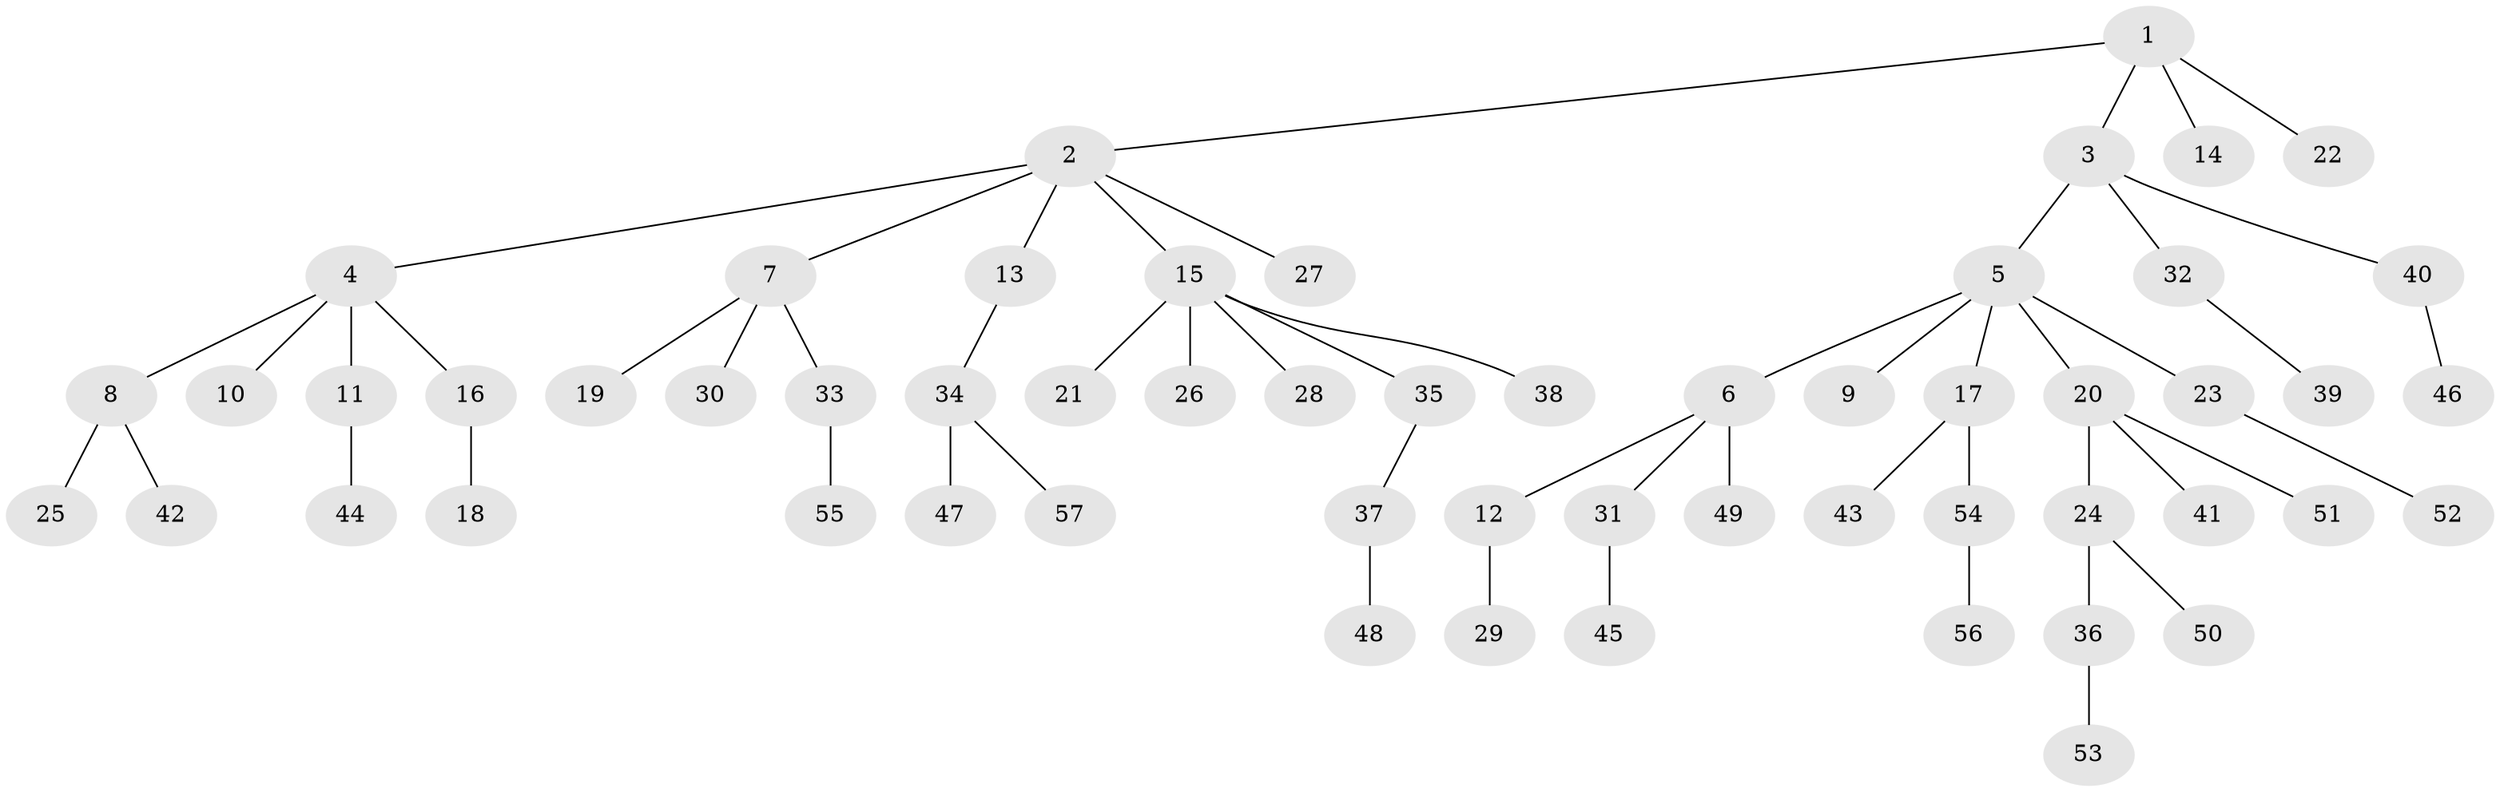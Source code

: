 // Generated by graph-tools (version 1.1) at 2025/53/03/09/25 04:53:11]
// undirected, 57 vertices, 56 edges
graph export_dot {
graph [start="1"]
  node [color=gray90,style=filled];
  1;
  2;
  3;
  4;
  5;
  6;
  7;
  8;
  9;
  10;
  11;
  12;
  13;
  14;
  15;
  16;
  17;
  18;
  19;
  20;
  21;
  22;
  23;
  24;
  25;
  26;
  27;
  28;
  29;
  30;
  31;
  32;
  33;
  34;
  35;
  36;
  37;
  38;
  39;
  40;
  41;
  42;
  43;
  44;
  45;
  46;
  47;
  48;
  49;
  50;
  51;
  52;
  53;
  54;
  55;
  56;
  57;
  1 -- 2;
  1 -- 3;
  1 -- 14;
  1 -- 22;
  2 -- 4;
  2 -- 7;
  2 -- 13;
  2 -- 15;
  2 -- 27;
  3 -- 5;
  3 -- 32;
  3 -- 40;
  4 -- 8;
  4 -- 10;
  4 -- 11;
  4 -- 16;
  5 -- 6;
  5 -- 9;
  5 -- 17;
  5 -- 20;
  5 -- 23;
  6 -- 12;
  6 -- 31;
  6 -- 49;
  7 -- 19;
  7 -- 30;
  7 -- 33;
  8 -- 25;
  8 -- 42;
  11 -- 44;
  12 -- 29;
  13 -- 34;
  15 -- 21;
  15 -- 26;
  15 -- 28;
  15 -- 35;
  15 -- 38;
  16 -- 18;
  17 -- 43;
  17 -- 54;
  20 -- 24;
  20 -- 41;
  20 -- 51;
  23 -- 52;
  24 -- 36;
  24 -- 50;
  31 -- 45;
  32 -- 39;
  33 -- 55;
  34 -- 47;
  34 -- 57;
  35 -- 37;
  36 -- 53;
  37 -- 48;
  40 -- 46;
  54 -- 56;
}
